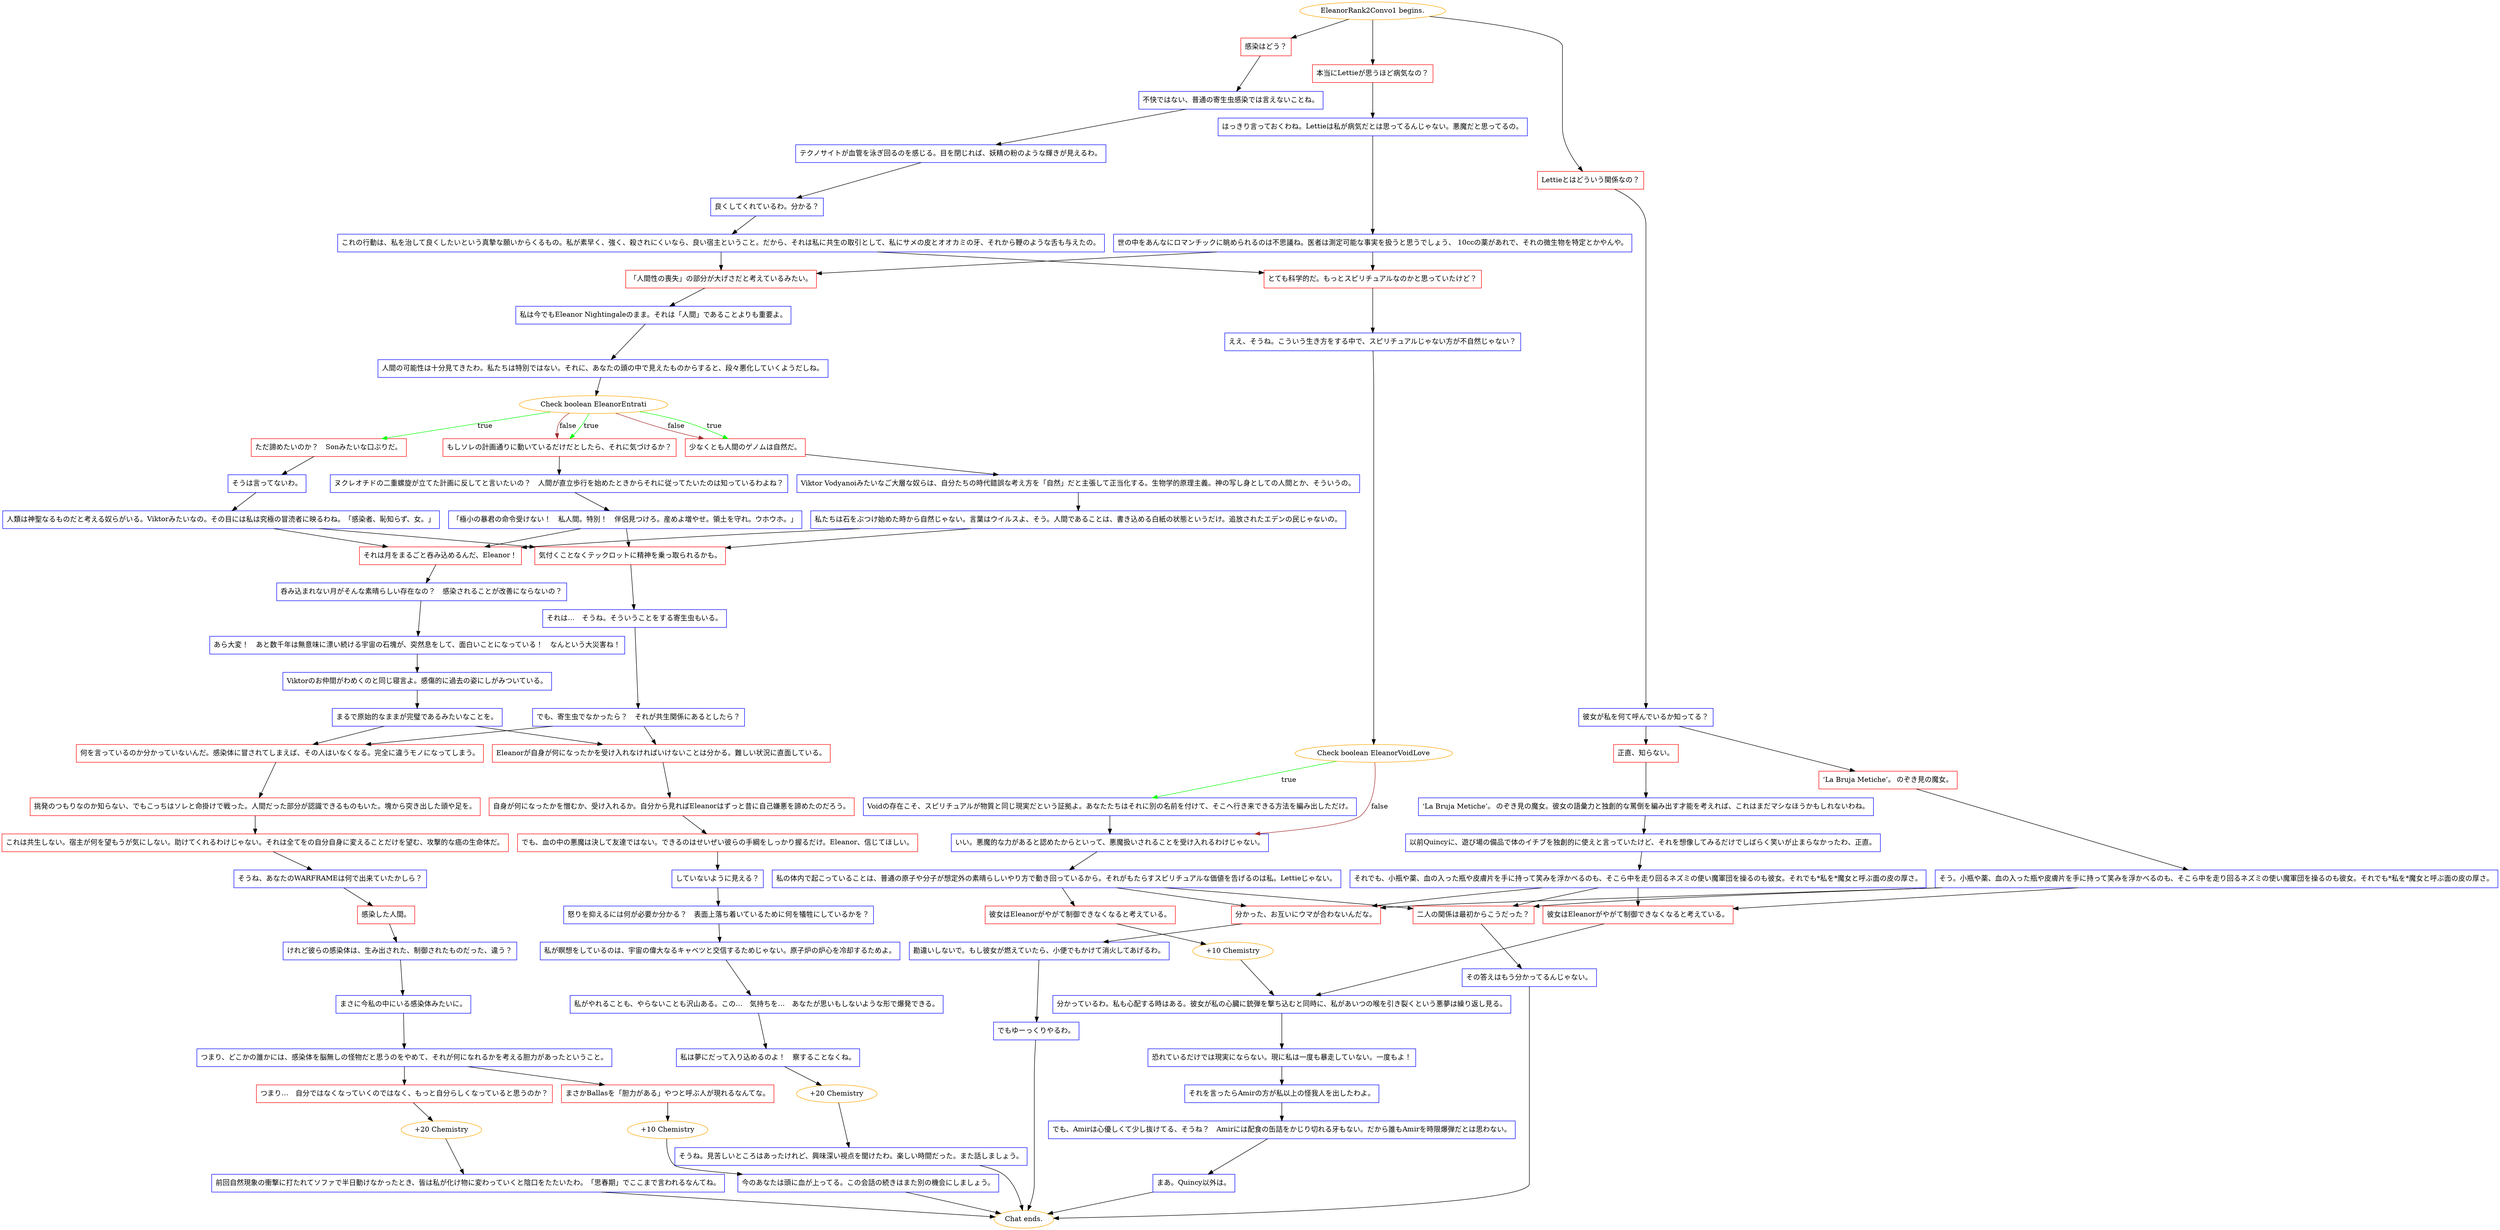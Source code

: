 digraph {
	"EleanorRank2Convo1 begins." [color=orange];
		"EleanorRank2Convo1 begins." -> j3450011497;
		"EleanorRank2Convo1 begins." -> j2812122592;
		"EleanorRank2Convo1 begins." -> j329688048;
	j3450011497 [label="本当にLettieが思うほど病気なの？",shape=box,color=red];
		j3450011497 -> j2592372508;
	j2812122592 [label="感染はどう？",shape=box,color=red];
		j2812122592 -> j58393333;
	j329688048 [label="Lettieとはどういう関係なの？",shape=box,color=red];
		j329688048 -> j323321369;
	j2592372508 [label="はっきり言っておくわね。Lettieは私が病気だとは思ってるんじゃない。悪魔だと思ってるの。",shape=box,color=blue];
		j2592372508 -> j4255152781;
	j58393333 [label="不快ではない、普通の寄生虫感染では言えないことね。",shape=box,color=blue];
		j58393333 -> j712384835;
	j323321369 [label="彼女が私を何て呼んでいるか知ってる？",shape=box,color=blue];
		j323321369 -> j4203169418;
		j323321369 -> j2331921899;
	j4255152781 [label="世の中をあんなにロマンチックに眺められるのは不思議ね。医者は測定可能な事実を扱うと思うでしょう、 10ccの薬があれで、それの微生物を特定とかやんや。",shape=box,color=blue];
		j4255152781 -> j2108599319;
		j4255152781 -> j2249691422;
	j712384835 [label="テクノサイトが血管を泳ぎ回るのを感じる。目を閉じれば、妖精の粉のような輝きが見えるわ。",shape=box,color=blue];
		j712384835 -> j3555711382;
	j4203169418 [label="正直、知らない。",shape=box,color=red];
		j4203169418 -> j2276171003;
	j2331921899 [label="‘La Bruja Metiche’。 のぞき見の魔女。",shape=box,color=red];
		j2331921899 -> j278819290;
	j2108599319 [label="とても科学的だ。もっとスピリチュアルなのかと思っていたけど？",shape=box,color=red];
		j2108599319 -> j320072019;
	j2249691422 [label="「人間性の喪失」の部分が大げさだと考えているみたい。",shape=box,color=red];
		j2249691422 -> j2521646674;
	j3555711382 [label="良くしてくれているわ。分かる？",shape=box,color=blue];
		j3555711382 -> j2149884171;
	j2276171003 [label="‘La Bruja Metiche’。 のぞき見の魔女。彼女の語彙力と独創的な罵倒を編み出す才能を考えれば、これはまだマシなほうかもしれないわね。",shape=box,color=blue];
		j2276171003 -> j3010727265;
	j278819290 [label="そう。小瓶や薬、血の入った瓶や皮膚片を手に持って笑みを浮かべるのも、そこら中を走り回るネズミの使い魔軍団を操るのも彼女。それでも*私を*魔女と呼ぶ面の皮の厚さ。",shape=box,color=blue];
		j278819290 -> j657380951;
		j278819290 -> j3722738995;
		j278819290 -> j1572525549;
	j320072019 [label="ええ、そうね。こういう生き方をする中で、スピリチュアルじゃない方が不自然じゃない？",shape=box,color=blue];
		j320072019 -> j2546009719;
	j2521646674 [label="私は今でもEleanor Nightingaleのまま。それは「人間」であることよりも重要よ。",shape=box,color=blue];
		j2521646674 -> j84332520;
	j2149884171 [label="これの行動は、私を治して良くしたいという真摯な願いからくるもの。私が素早く、強く、殺されにくいなら、良い宿主ということ。だから、それは私に共生の取引として、私にサメの皮とオオカミの牙、それから鞭のような舌も与えたの。",shape=box,color=blue];
		j2149884171 -> j2108599319;
		j2149884171 -> j2249691422;
	j3010727265 [label="以前Quincyに、遊び場の備品で体のイチブを独創的に使えと言っていたけど、それを想像してみるだけでしばらく笑いが止まらなかったわ、正直。",shape=box,color=blue];
		j3010727265 -> j3831111652;
	j657380951 [label="分かった、お互いにウマが合わないんだな。",shape=box,color=red];
		j657380951 -> j1627263478;
	j3722738995 [label="二人の関係は最初からこうだった？",shape=box,color=red];
		j3722738995 -> j1447004184;
	j1572525549 [label="彼女はEleanorがやがて制御できなくなると考えている。",shape=box,color=red];
		j1572525549 -> j2750113720;
	j2546009719 [label="Check boolean EleanorVoidLove",color=orange];
		j2546009719 -> j3008293704 [label=true,color=green];
		j2546009719 -> j2704563020 [label=false,color=brown];
	j84332520 [label="人間の可能性は十分見てきたわ。私たちは特別ではない。それに、あなたの頭の中で見えたものからすると、段々悪化していくようだしね。",shape=box,color=blue];
		j84332520 -> j42144458;
	j3831111652 [label="それでも、小瓶や薬、血の入った瓶や皮膚片を手に持って笑みを浮かべるのも、そこら中を走り回るネズミの使い魔軍団を操るのも彼女。それでも*私を*魔女と呼ぶ面の皮の厚さ。",shape=box,color=blue];
		j3831111652 -> j657380951;
		j3831111652 -> j3722738995;
		j3831111652 -> j1572525549;
	j1627263478 [label="勘違いしないで。もし彼女が燃えていたら、小便でもかけて消火してあげるわ。",shape=box,color=blue];
		j1627263478 -> j3963224204;
	j1447004184 [label="その答えはもう分かってるんじゃない。",shape=box,color=blue];
		j1447004184 -> "Chat ends.";
	j2750113720 [label="分かっているわ。私も心配する時はある。彼女が私の心臓に銃弾を撃ち込むと同時に、私があいつの喉を引き裂くという悪夢は繰り返し見る。",shape=box,color=blue];
		j2750113720 -> j2388921915;
	j3008293704 [label="Voidの存在こそ、スピリチュアルが物質と同じ現実だという証拠よ。あなたたちはそれに別の名前を付けて、そこへ行き来できる方法を編み出しただけ。",shape=box,color=blue];
		j3008293704 -> j2704563020;
	j2704563020 [label="いい。悪魔的な力があると認めたからといって、悪魔扱いされることを受け入れるわけじゃない。",shape=box,color=blue];
		j2704563020 -> j783558418;
	j42144458 [label="Check boolean EleanorEntrati",color=orange];
		j42144458 -> j3208569652 [label=true,color=green];
		j42144458 -> j992430264 [label=true,color=green];
		j42144458 -> j2035138474 [label=true,color=green];
		j42144458 -> j992430264 [label=false,color=brown];
		j42144458 -> j2035138474 [label=false,color=brown];
	j3963224204 [label="でもゆーっくりやるわ。",shape=box,color=blue];
		j3963224204 -> "Chat ends.";
	"Chat ends." [color=orange];
	j2388921915 [label="恐れているだけでは現実にならない。現に私は一度も暴走していない。一度もよ！",shape=box,color=blue];
		j2388921915 -> j3504479546;
	j783558418 [label="私の体内で起こっていることは、普通の原子や分子が想定外の素晴らしいやり方で動き回っているから。それがもたらすスピリチュアルな価値を告げるのは私。Lettieじゃない。",shape=box,color=blue];
		j783558418 -> j657380951;
		j783558418 -> j3722738995;
		j783558418 -> j1604477816;
	j3208569652 [label="ただ諦めたいのか？　Sonみたいな口ぶりだ。",shape=box,color=red];
		j3208569652 -> j346732350;
	j992430264 [label="もしソレの計画通りに動いているだけだとしたら、それに気づけるか？",shape=box,color=red];
		j992430264 -> j1166930369;
	j2035138474 [label="少なくとも人間のゲノムは自然だ。",shape=box,color=red];
		j2035138474 -> j3504370232;
	j3504479546 [label="それを言ったらAmirの方が私以上の怪我人を出したわよ。",shape=box,color=blue];
		j3504479546 -> j1196822370;
	j1604477816 [label="彼女はEleanorがやがて制御できなくなると考えている。",shape=box,color=red];
		j1604477816 -> j281028750;
	j346732350 [label="そうは言ってないわ。",shape=box,color=blue];
		j346732350 -> j1230754129;
	j1166930369 [label="ヌクレオチドの二重螺旋が立てた計画に反してと言いたいの？　人間が直立歩行を始めたときからそれに従ってたいたのは知っているわよね？",shape=box,color=blue];
		j1166930369 -> j729831607;
	j3504370232 [label="Viktor Vodyanoiみたいなご大層な奴らは、自分たちの時代錯誤な考え方を「自然」だと主張して正当化する。生物学的原理主義。神の写し身としての人間とか、そういうの。",shape=box,color=blue];
		j3504370232 -> j2053259737;
	j1196822370 [label="でも、Amirは心優しくて少し抜けてる、そうね？　Amirには配食の缶詰をかじり切れる牙もない。だから誰もAmirを時限爆弾だとは思わない。",shape=box,color=blue];
		j1196822370 -> j2464293038;
	j281028750 [label="+10 Chemistry",color=orange];
		j281028750 -> j2750113720;
	j1230754129 [label="人類は神聖なるものだと考える奴らがいる。Viktorみたいなの。その目には私は究極の冒涜者に映るわね。「感染者、恥知らず、女。」",shape=box,color=blue];
		j1230754129 -> j469222260;
		j1230754129 -> j3304551484;
	j729831607 [label="「極小の暴君の命令受けない！　私人間。特別！　伴侶見つけろ。産めよ増やせ。領土を守れ。ウホウホ。」",shape=box,color=blue];
		j729831607 -> j469222260;
		j729831607 -> j3304551484;
	j2053259737 [label="私たちは石をぶつけ始めた時から自然じゃない。言葉はウイルスよ、そう。人間であることは、書き込める白紙の状態というだけ。追放されたエデンの民じゃないの。",shape=box,color=blue];
		j2053259737 -> j469222260;
		j2053259737 -> j3304551484;
	j2464293038 [label="まあ。Quincy以外は。",shape=box,color=blue];
		j2464293038 -> "Chat ends.";
	j469222260 [label="気付くことなくテックロットに精神を乗っ取られるかも。",shape=box,color=red];
		j469222260 -> j3456471833;
	j3304551484 [label="それは月をまるごと吞み込めるんだ、Eleanor！",shape=box,color=red];
		j3304551484 -> j4012005527;
	j3456471833 [label="それは…　そうね。そういうことをする寄生虫もいる。",shape=box,color=blue];
		j3456471833 -> j2911792464;
	j4012005527 [label="呑み込まれない月がそんな素晴らしい存在なの？　感染されることが改善にならないの？",shape=box,color=blue];
		j4012005527 -> j471161890;
	j2911792464 [label="でも、寄生虫でなかったら？　それが共生関係にあるとしたら？",shape=box,color=blue];
		j2911792464 -> j2578799094;
		j2911792464 -> j817936320;
	j471161890 [label="あら大変！　あと数千年は無意味に漂い続ける宇宙の石塊が、突然息をして、面白いことになっている！　なんという大災害ね！",shape=box,color=blue];
		j471161890 -> j882664184;
	j2578799094 [label="何を言っているのか分かっていないんだ。感染体に冒されてしまえば、その人はいなくなる。完全に違うモノになってしまう。",shape=box,color=red];
		j2578799094 -> j3212521109;
	j817936320 [label="Eleanorが自身が何になったかを受け入れなければいけないことは分かる。難しい状況に直面している。",shape=box,color=red];
		j817936320 -> j2918079424;
	j882664184 [label="Viktorのお仲間がわめくのと同じ寝言よ。感傷的に過去の姿にしがみついている。",shape=box,color=blue];
		j882664184 -> j3947744612;
	j3212521109 [label="挑発のつもりなのか知らない、でもこっちはソレと命掛けで戦った。人間だった部分が認識できるものもいた。塊から突き出した頭や足を。",shape=box,color=red];
		j3212521109 -> j873554374;
	j2918079424 [label="自身が何になったかを憎むか、受け入れるか。自分から見ればEleanorはずっと昔に自己嫌悪を諦めたのだろう。",shape=box,color=red];
		j2918079424 -> j4254364578;
	j3947744612 [label="まるで原始的なままが完璧であるみたいなことを。",shape=box,color=blue];
		j3947744612 -> j2578799094;
		j3947744612 -> j817936320;
	j873554374 [label="これは共生しない。宿主が何を望もうが気にしない。助けてくれるわけじゃない。それは全てをの自分自身に変えることだけを望む、攻撃的な癌の生命体だ。",shape=box,color=red];
		j873554374 -> j746874239;
	j4254364578 [label="でも、血の中の悪魔は決して友達ではない。できるのはせいぜい彼らの手綱をしっかり握るだけ。Eleanor、信じてほしい。",shape=box,color=red];
		j4254364578 -> j2063013893;
	j746874239 [label="そうね、あなたのWARFRAMEは何で出来ていたかしら？",shape=box,color=blue];
		j746874239 -> j2429124396;
	j2063013893 [label="していないように見える？",shape=box,color=blue];
		j2063013893 -> j710161836;
	j2429124396 [label="感染した人間。",shape=box,color=red];
		j2429124396 -> j122435392;
	j710161836 [label="怒りを抑えるには何が必要か分かる？　表面上落ち着いているために何を犠牲にしているかを？",shape=box,color=blue];
		j710161836 -> j844386427;
	j122435392 [label="けれど彼らの感染体は、生み出された、制御されたものだった、違う？",shape=box,color=blue];
		j122435392 -> j2410311842;
	j844386427 [label="私が瞑想をしているのは、宇宙の偉大なるキャベツと交信するためじゃない。原子炉の炉心を冷却するためよ。",shape=box,color=blue];
		j844386427 -> j3210486549;
	j2410311842 [label="まさに今私の中にいる感染体みたいに。",shape=box,color=blue];
		j2410311842 -> j222838196;
	j3210486549 [label="私がやれることも、やらないことも沢山ある。この…　気持ちを…　あなたが思いもしないような形で爆発できる。",shape=box,color=blue];
		j3210486549 -> j1320212853;
	j222838196 [label="つまり、どこかの誰かには、感染体を脳無しの怪物だと思うのをやめて、それが何になれるかを考える胆力があったということ。",shape=box,color=blue];
		j222838196 -> j2045208244;
		j222838196 -> j1315680021;
	j1320212853 [label="私は夢にだって入り込めるのよ！　察することなくね。",shape=box,color=blue];
		j1320212853 -> j2953130028;
	j2045208244 [label="まさかBallasを「胆力がある」やつと呼ぶ人が現れるなんてな。",shape=box,color=red];
		j2045208244 -> j4277743150;
	j1315680021 [label="つまり…　自分ではなくなっていくのではなく、もっと自分らしくなっていると思うのか？",shape=box,color=red];
		j1315680021 -> j62141074;
	j2953130028 [label="+20 Chemistry",color=orange];
		j2953130028 -> j2225367187;
	j4277743150 [label="+10 Chemistry",color=orange];
		j4277743150 -> j3716163999;
	j62141074 [label="+20 Chemistry",color=orange];
		j62141074 -> j2016504181;
	j2225367187 [label="そうね。見苦しいところはあったけれど、興味深い視点を聞けたわ。楽しい時間だった。また話しましょう。",shape=box,color=blue];
		j2225367187 -> "Chat ends.";
	j3716163999 [label="今のあなたは頭に血が上ってる。この会話の続きはまた別の機会にしましょう。",shape=box,color=blue];
		j3716163999 -> "Chat ends.";
	j2016504181 [label="前回自然現象の衝撃に打たれてソファで半日動けなかったとき、皆は私が化け物に変わっていくと陰口をたたいたわ。「思春期」でここまで言われるなんてね。",shape=box,color=blue];
		j2016504181 -> "Chat ends.";
}